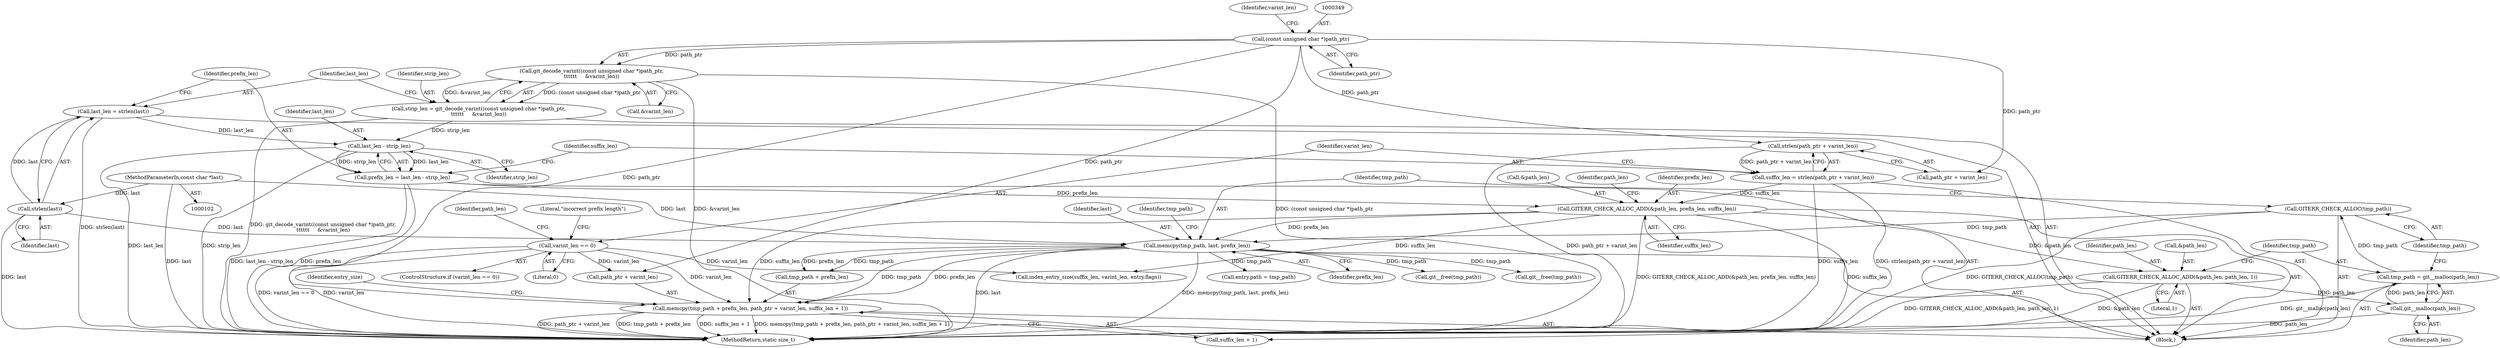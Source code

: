 digraph "0_libgit2_58a6fe94cb851f71214dbefac3f9bffee437d6fe_0@API" {
"1000399" [label="(Call,memcpy(tmp_path + prefix_len, path_ptr + varint_len, suffix_len + 1))"];
"1000395" [label="(Call,memcpy(tmp_path, last, prefix_len))"];
"1000393" [label="(Call,GITERR_CHECK_ALLOC(tmp_path))"];
"1000389" [label="(Call,tmp_path = git__malloc(path_len))"];
"1000391" [label="(Call,git__malloc(path_len))"];
"1000384" [label="(Call,GITERR_CHECK_ALLOC_ADD(&path_len, path_len, 1))"];
"1000379" [label="(Call,GITERR_CHECK_ALLOC_ADD(&path_len, prefix_len, suffix_len))"];
"1000359" [label="(Call,prefix_len = last_len - strip_len)"];
"1000361" [label="(Call,last_len - strip_len)"];
"1000354" [label="(Call,last_len = strlen(last))"];
"1000356" [label="(Call,strlen(last))"];
"1000107" [label="(MethodParameterIn,const char *last)"];
"1000345" [label="(Call,strip_len = git_decode_varint((const unsigned char *)path_ptr,\n\t\t\t\t\t\t     &varint_len))"];
"1000347" [label="(Call,git_decode_varint((const unsigned char *)path_ptr,\n\t\t\t\t\t\t     &varint_len))"];
"1000348" [label="(Call,(const unsigned char *)path_ptr)"];
"1000365" [label="(Call,suffix_len = strlen(path_ptr + varint_len))"];
"1000367" [label="(Call,strlen(path_ptr + varint_len))"];
"1000373" [label="(Call,varint_len == 0)"];
"1000379" [label="(Call,GITERR_CHECK_ALLOC_ADD(&path_len, prefix_len, suffix_len))"];
"1000383" [label="(Identifier,suffix_len)"];
"1000345" [label="(Call,strip_len = git_decode_varint((const unsigned char *)path_ptr,\n\t\t\t\t\t\t     &varint_len))"];
"1000346" [label="(Identifier,strip_len)"];
"1000381" [label="(Identifier,path_len)"];
"1000342" [label="(Block,)"];
"1000443" [label="(Call,git__free(tmp_path))"];
"1000354" [label="(Call,last_len = strlen(last))"];
"1000411" [label="(Call,index_entry_size(suffix_len, varint_len, entry.flags))"];
"1000394" [label="(Identifier,tmp_path)"];
"1000393" [label="(Call,GITERR_CHECK_ALLOC(tmp_path))"];
"1000382" [label="(Identifier,prefix_len)"];
"1000360" [label="(Identifier,prefix_len)"];
"1000107" [label="(MethodParameterIn,const char *last)"];
"1000439" [label="(Call,git__free(tmp_path))"];
"1000373" [label="(Call,varint_len == 0)"];
"1000363" [label="(Identifier,strip_len)"];
"1000352" [label="(Identifier,varint_len)"];
"1000372" [label="(ControlStructure,if (varint_len == 0))"];
"1000399" [label="(Call,memcpy(tmp_path + prefix_len, path_ptr + varint_len, suffix_len + 1))"];
"1000359" [label="(Call,prefix_len = last_len - strip_len)"];
"1000380" [label="(Call,&path_len)"];
"1000401" [label="(Identifier,tmp_path)"];
"1000365" [label="(Call,suffix_len = strlen(path_ptr + varint_len))"];
"1000357" [label="(Identifier,last)"];
"1000351" [label="(Call,&varint_len)"];
"1000375" [label="(Literal,0)"];
"1000395" [label="(Call,memcpy(tmp_path, last, prefix_len))"];
"1000378" [label="(Literal,\"incorrect prefix length\")"];
"1000356" [label="(Call,strlen(last))"];
"1000386" [label="(Identifier,path_len)"];
"1000417" [label="(Call,entry.path = tmp_path)"];
"1000388" [label="(Literal,1)"];
"1000397" [label="(Identifier,last)"];
"1000391" [label="(Call,git__malloc(path_len))"];
"1000390" [label="(Identifier,tmp_path)"];
"1000355" [label="(Identifier,last_len)"];
"1000403" [label="(Call,path_ptr + varint_len)"];
"1000410" [label="(Identifier,entry_size)"];
"1000362" [label="(Identifier,last_len)"];
"1000384" [label="(Call,GITERR_CHECK_ALLOC_ADD(&path_len, path_len, 1))"];
"1000374" [label="(Identifier,varint_len)"];
"1000406" [label="(Call,suffix_len + 1)"];
"1000392" [label="(Identifier,path_len)"];
"1000347" [label="(Call,git_decode_varint((const unsigned char *)path_ptr,\n\t\t\t\t\t\t     &varint_len))"];
"1000398" [label="(Identifier,prefix_len)"];
"1000361" [label="(Call,last_len - strip_len)"];
"1000387" [label="(Identifier,path_len)"];
"1000447" [label="(MethodReturn,static size_t)"];
"1000348" [label="(Call,(const unsigned char *)path_ptr)"];
"1000350" [label="(Identifier,path_ptr)"];
"1000366" [label="(Identifier,suffix_len)"];
"1000367" [label="(Call,strlen(path_ptr + varint_len))"];
"1000368" [label="(Call,path_ptr + varint_len)"];
"1000385" [label="(Call,&path_len)"];
"1000396" [label="(Identifier,tmp_path)"];
"1000389" [label="(Call,tmp_path = git__malloc(path_len))"];
"1000400" [label="(Call,tmp_path + prefix_len)"];
"1000399" -> "1000342"  [label="AST: "];
"1000399" -> "1000406"  [label="CFG: "];
"1000400" -> "1000399"  [label="AST: "];
"1000403" -> "1000399"  [label="AST: "];
"1000406" -> "1000399"  [label="AST: "];
"1000410" -> "1000399"  [label="CFG: "];
"1000399" -> "1000447"  [label="DDG: path_ptr + varint_len"];
"1000399" -> "1000447"  [label="DDG: tmp_path + prefix_len"];
"1000399" -> "1000447"  [label="DDG: suffix_len + 1"];
"1000399" -> "1000447"  [label="DDG: memcpy(tmp_path + prefix_len, path_ptr + varint_len, suffix_len + 1)"];
"1000395" -> "1000399"  [label="DDG: tmp_path"];
"1000395" -> "1000399"  [label="DDG: prefix_len"];
"1000348" -> "1000399"  [label="DDG: path_ptr"];
"1000373" -> "1000399"  [label="DDG: varint_len"];
"1000379" -> "1000399"  [label="DDG: suffix_len"];
"1000395" -> "1000342"  [label="AST: "];
"1000395" -> "1000398"  [label="CFG: "];
"1000396" -> "1000395"  [label="AST: "];
"1000397" -> "1000395"  [label="AST: "];
"1000398" -> "1000395"  [label="AST: "];
"1000401" -> "1000395"  [label="CFG: "];
"1000395" -> "1000447"  [label="DDG: last"];
"1000395" -> "1000447"  [label="DDG: memcpy(tmp_path, last, prefix_len)"];
"1000393" -> "1000395"  [label="DDG: tmp_path"];
"1000356" -> "1000395"  [label="DDG: last"];
"1000107" -> "1000395"  [label="DDG: last"];
"1000379" -> "1000395"  [label="DDG: prefix_len"];
"1000395" -> "1000400"  [label="DDG: tmp_path"];
"1000395" -> "1000400"  [label="DDG: prefix_len"];
"1000395" -> "1000417"  [label="DDG: tmp_path"];
"1000395" -> "1000439"  [label="DDG: tmp_path"];
"1000395" -> "1000443"  [label="DDG: tmp_path"];
"1000393" -> "1000342"  [label="AST: "];
"1000393" -> "1000394"  [label="CFG: "];
"1000394" -> "1000393"  [label="AST: "];
"1000396" -> "1000393"  [label="CFG: "];
"1000393" -> "1000447"  [label="DDG: GITERR_CHECK_ALLOC(tmp_path)"];
"1000389" -> "1000393"  [label="DDG: tmp_path"];
"1000389" -> "1000342"  [label="AST: "];
"1000389" -> "1000391"  [label="CFG: "];
"1000390" -> "1000389"  [label="AST: "];
"1000391" -> "1000389"  [label="AST: "];
"1000394" -> "1000389"  [label="CFG: "];
"1000389" -> "1000447"  [label="DDG: git__malloc(path_len)"];
"1000391" -> "1000389"  [label="DDG: path_len"];
"1000391" -> "1000392"  [label="CFG: "];
"1000392" -> "1000391"  [label="AST: "];
"1000391" -> "1000447"  [label="DDG: path_len"];
"1000384" -> "1000391"  [label="DDG: path_len"];
"1000384" -> "1000342"  [label="AST: "];
"1000384" -> "1000388"  [label="CFG: "];
"1000385" -> "1000384"  [label="AST: "];
"1000387" -> "1000384"  [label="AST: "];
"1000388" -> "1000384"  [label="AST: "];
"1000390" -> "1000384"  [label="CFG: "];
"1000384" -> "1000447"  [label="DDG: GITERR_CHECK_ALLOC_ADD(&path_len, path_len, 1)"];
"1000384" -> "1000447"  [label="DDG: &path_len"];
"1000379" -> "1000384"  [label="DDG: &path_len"];
"1000379" -> "1000342"  [label="AST: "];
"1000379" -> "1000383"  [label="CFG: "];
"1000380" -> "1000379"  [label="AST: "];
"1000382" -> "1000379"  [label="AST: "];
"1000383" -> "1000379"  [label="AST: "];
"1000386" -> "1000379"  [label="CFG: "];
"1000379" -> "1000447"  [label="DDG: GITERR_CHECK_ALLOC_ADD(&path_len, prefix_len, suffix_len)"];
"1000359" -> "1000379"  [label="DDG: prefix_len"];
"1000365" -> "1000379"  [label="DDG: suffix_len"];
"1000379" -> "1000406"  [label="DDG: suffix_len"];
"1000379" -> "1000411"  [label="DDG: suffix_len"];
"1000359" -> "1000342"  [label="AST: "];
"1000359" -> "1000361"  [label="CFG: "];
"1000360" -> "1000359"  [label="AST: "];
"1000361" -> "1000359"  [label="AST: "];
"1000366" -> "1000359"  [label="CFG: "];
"1000359" -> "1000447"  [label="DDG: last_len - strip_len"];
"1000359" -> "1000447"  [label="DDG: prefix_len"];
"1000361" -> "1000359"  [label="DDG: last_len"];
"1000361" -> "1000359"  [label="DDG: strip_len"];
"1000361" -> "1000363"  [label="CFG: "];
"1000362" -> "1000361"  [label="AST: "];
"1000363" -> "1000361"  [label="AST: "];
"1000361" -> "1000447"  [label="DDG: last_len"];
"1000361" -> "1000447"  [label="DDG: strip_len"];
"1000354" -> "1000361"  [label="DDG: last_len"];
"1000345" -> "1000361"  [label="DDG: strip_len"];
"1000354" -> "1000342"  [label="AST: "];
"1000354" -> "1000356"  [label="CFG: "];
"1000355" -> "1000354"  [label="AST: "];
"1000356" -> "1000354"  [label="AST: "];
"1000360" -> "1000354"  [label="CFG: "];
"1000354" -> "1000447"  [label="DDG: strlen(last)"];
"1000356" -> "1000354"  [label="DDG: last"];
"1000356" -> "1000357"  [label="CFG: "];
"1000357" -> "1000356"  [label="AST: "];
"1000356" -> "1000447"  [label="DDG: last"];
"1000107" -> "1000356"  [label="DDG: last"];
"1000107" -> "1000102"  [label="AST: "];
"1000107" -> "1000447"  [label="DDG: last"];
"1000345" -> "1000342"  [label="AST: "];
"1000345" -> "1000347"  [label="CFG: "];
"1000346" -> "1000345"  [label="AST: "];
"1000347" -> "1000345"  [label="AST: "];
"1000355" -> "1000345"  [label="CFG: "];
"1000345" -> "1000447"  [label="DDG: git_decode_varint((const unsigned char *)path_ptr,\n\t\t\t\t\t\t     &varint_len)"];
"1000347" -> "1000345"  [label="DDG: (const unsigned char *)path_ptr"];
"1000347" -> "1000345"  [label="DDG: &varint_len"];
"1000347" -> "1000351"  [label="CFG: "];
"1000348" -> "1000347"  [label="AST: "];
"1000351" -> "1000347"  [label="AST: "];
"1000347" -> "1000447"  [label="DDG: &varint_len"];
"1000347" -> "1000447"  [label="DDG: (const unsigned char *)path_ptr"];
"1000348" -> "1000347"  [label="DDG: path_ptr"];
"1000348" -> "1000350"  [label="CFG: "];
"1000349" -> "1000348"  [label="AST: "];
"1000350" -> "1000348"  [label="AST: "];
"1000352" -> "1000348"  [label="CFG: "];
"1000348" -> "1000367"  [label="DDG: path_ptr"];
"1000348" -> "1000368"  [label="DDG: path_ptr"];
"1000348" -> "1000403"  [label="DDG: path_ptr"];
"1000365" -> "1000342"  [label="AST: "];
"1000365" -> "1000367"  [label="CFG: "];
"1000366" -> "1000365"  [label="AST: "];
"1000367" -> "1000365"  [label="AST: "];
"1000374" -> "1000365"  [label="CFG: "];
"1000365" -> "1000447"  [label="DDG: strlen(path_ptr + varint_len)"];
"1000365" -> "1000447"  [label="DDG: suffix_len"];
"1000367" -> "1000365"  [label="DDG: path_ptr + varint_len"];
"1000367" -> "1000368"  [label="CFG: "];
"1000368" -> "1000367"  [label="AST: "];
"1000367" -> "1000447"  [label="DDG: path_ptr + varint_len"];
"1000373" -> "1000372"  [label="AST: "];
"1000373" -> "1000375"  [label="CFG: "];
"1000374" -> "1000373"  [label="AST: "];
"1000375" -> "1000373"  [label="AST: "];
"1000378" -> "1000373"  [label="CFG: "];
"1000381" -> "1000373"  [label="CFG: "];
"1000373" -> "1000447"  [label="DDG: varint_len == 0"];
"1000373" -> "1000447"  [label="DDG: varint_len"];
"1000373" -> "1000403"  [label="DDG: varint_len"];
"1000373" -> "1000411"  [label="DDG: varint_len"];
}
